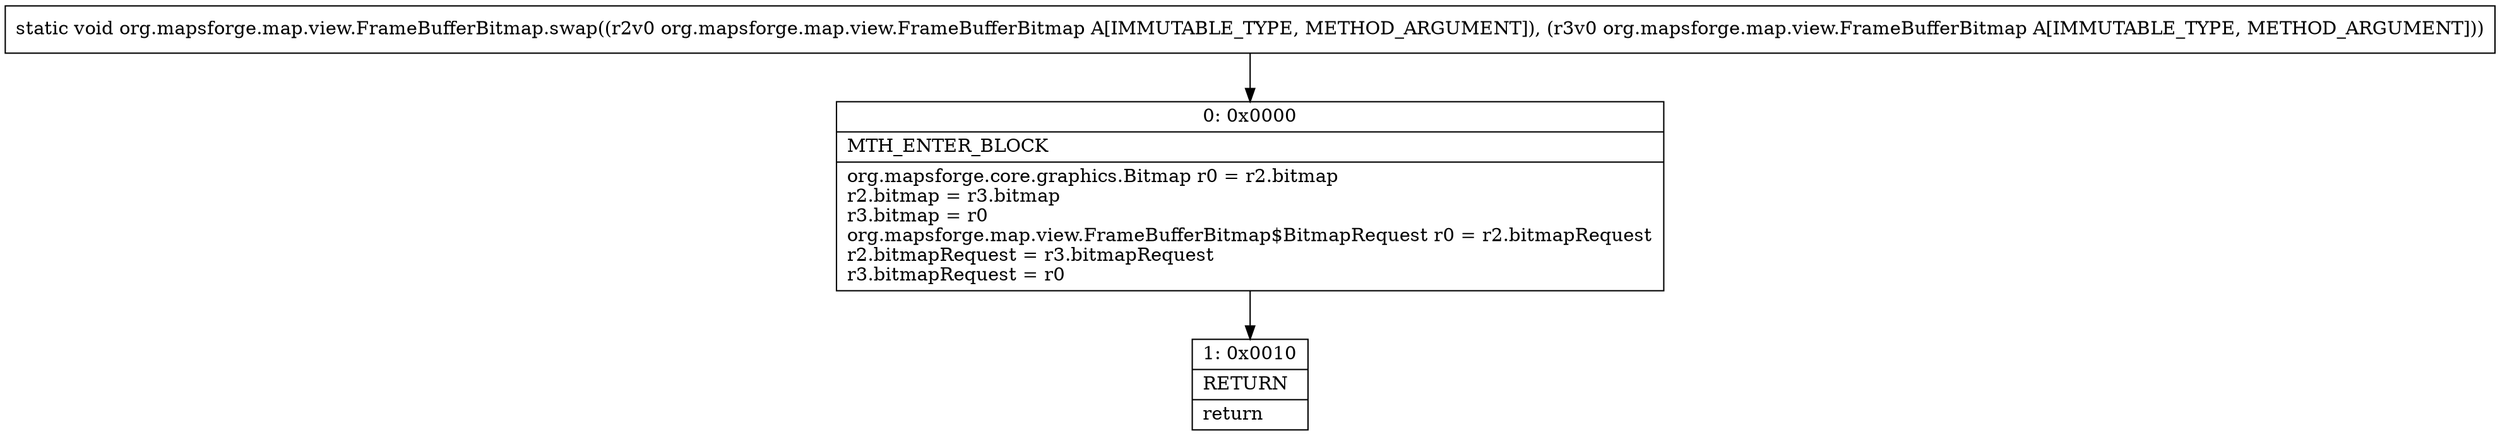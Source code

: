 digraph "CFG fororg.mapsforge.map.view.FrameBufferBitmap.swap(Lorg\/mapsforge\/map\/view\/FrameBufferBitmap;Lorg\/mapsforge\/map\/view\/FrameBufferBitmap;)V" {
Node_0 [shape=record,label="{0\:\ 0x0000|MTH_ENTER_BLOCK\l|org.mapsforge.core.graphics.Bitmap r0 = r2.bitmap\lr2.bitmap = r3.bitmap\lr3.bitmap = r0\lorg.mapsforge.map.view.FrameBufferBitmap$BitmapRequest r0 = r2.bitmapRequest\lr2.bitmapRequest = r3.bitmapRequest\lr3.bitmapRequest = r0\l}"];
Node_1 [shape=record,label="{1\:\ 0x0010|RETURN\l|return\l}"];
MethodNode[shape=record,label="{static void org.mapsforge.map.view.FrameBufferBitmap.swap((r2v0 org.mapsforge.map.view.FrameBufferBitmap A[IMMUTABLE_TYPE, METHOD_ARGUMENT]), (r3v0 org.mapsforge.map.view.FrameBufferBitmap A[IMMUTABLE_TYPE, METHOD_ARGUMENT])) }"];
MethodNode -> Node_0;
Node_0 -> Node_1;
}


